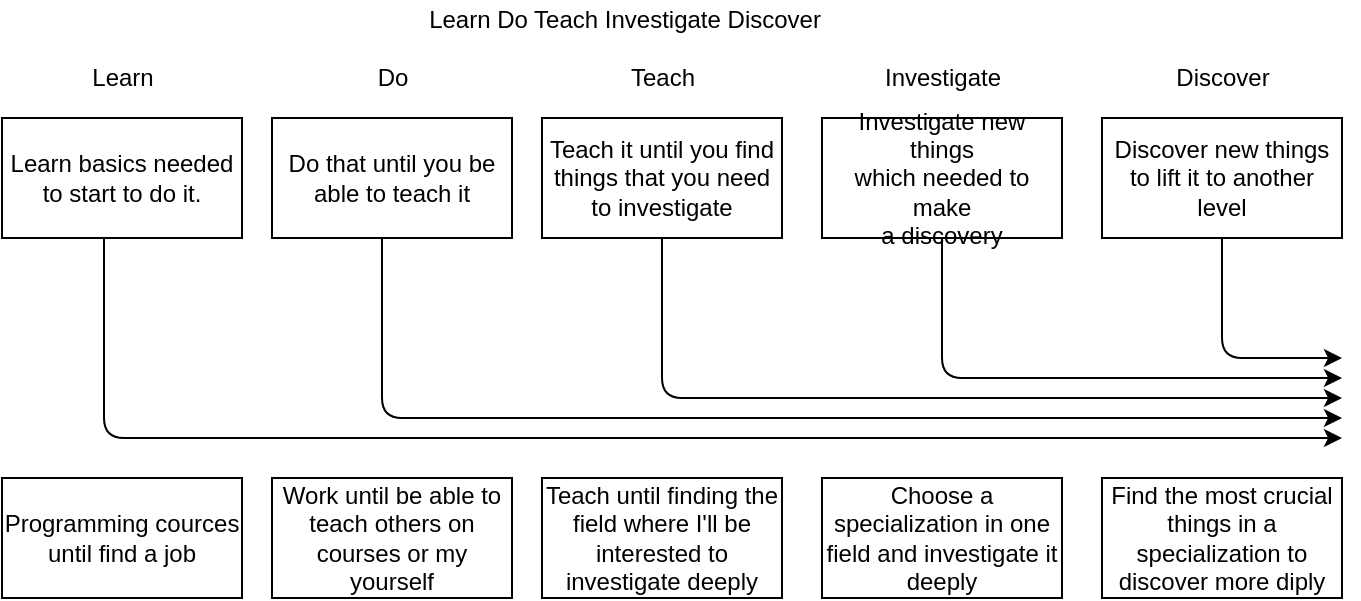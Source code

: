 <mxfile version="12.9.5" type="github">
  <diagram id="AWmAm8-LNHxIUhdHW9r_" name="Page-1">
    <mxGraphModel dx="865" dy="479" grid="1" gridSize="10" guides="1" tooltips="1" connect="1" arrows="1" fold="1" page="1" pageScale="1" pageWidth="850" pageHeight="1100" math="0" shadow="0">
      <root>
        <mxCell id="0" />
        <mxCell id="1" parent="0" />
        <mxCell id="ErbidwWF0pk0ownhwt76-1" value="Learn Do Teach Investigate Discover " style="text;html=1;align=center;verticalAlign=middle;resizable=0;points=[];autosize=1;" vertex="1" parent="1">
          <mxGeometry x="236" y="141" width="210" height="20" as="geometry" />
        </mxCell>
        <mxCell id="ErbidwWF0pk0ownhwt76-2" value="Learn basics needed to start to do it. " style="rounded=0;whiteSpace=wrap;html=1;" vertex="1" parent="1">
          <mxGeometry x="30" y="200" width="120" height="60" as="geometry" />
        </mxCell>
        <mxCell id="ErbidwWF0pk0ownhwt76-3" value="Do that until you be able to teach it" style="rounded=0;whiteSpace=wrap;html=1;" vertex="1" parent="1">
          <mxGeometry x="165" y="200" width="120" height="60" as="geometry" />
        </mxCell>
        <mxCell id="ErbidwWF0pk0ownhwt76-4" value="Teach it until you find things that you need to investigate" style="rounded=0;whiteSpace=wrap;html=1;" vertex="1" parent="1">
          <mxGeometry x="300" y="200" width="120" height="60" as="geometry" />
        </mxCell>
        <mxCell id="ErbidwWF0pk0ownhwt76-5" value="&lt;div&gt;Investigate new things&lt;/div&gt;&lt;div&gt;which needed to make&lt;/div&gt;&lt;div&gt;a discovery&lt;br&gt;&lt;/div&gt;" style="rounded=0;whiteSpace=wrap;html=1;" vertex="1" parent="1">
          <mxGeometry x="440" y="200" width="120" height="60" as="geometry" />
        </mxCell>
        <mxCell id="ErbidwWF0pk0ownhwt76-6" value="Discover new things to lift it to another level" style="rounded=0;whiteSpace=wrap;html=1;" vertex="1" parent="1">
          <mxGeometry x="580" y="200" width="120" height="60" as="geometry" />
        </mxCell>
        <mxCell id="ErbidwWF0pk0ownhwt76-7" value="Learn" style="text;html=1;align=center;verticalAlign=middle;resizable=0;points=[];autosize=1;" vertex="1" parent="1">
          <mxGeometry x="65" y="170" width="50" height="20" as="geometry" />
        </mxCell>
        <mxCell id="ErbidwWF0pk0ownhwt76-8" value="Do" style="text;html=1;align=center;verticalAlign=middle;resizable=0;points=[];autosize=1;" vertex="1" parent="1">
          <mxGeometry x="210" y="170" width="30" height="20" as="geometry" />
        </mxCell>
        <mxCell id="ErbidwWF0pk0ownhwt76-9" value="Teach" style="text;html=1;align=center;verticalAlign=middle;resizable=0;points=[];autosize=1;" vertex="1" parent="1">
          <mxGeometry x="335" y="170" width="50" height="20" as="geometry" />
        </mxCell>
        <mxCell id="ErbidwWF0pk0ownhwt76-10" value="Investigate" style="text;html=1;align=center;verticalAlign=middle;resizable=0;points=[];autosize=1;" vertex="1" parent="1">
          <mxGeometry x="465" y="170" width="70" height="20" as="geometry" />
        </mxCell>
        <mxCell id="ErbidwWF0pk0ownhwt76-11" value="Discover" style="text;html=1;align=center;verticalAlign=middle;resizable=0;points=[];autosize=1;" vertex="1" parent="1">
          <mxGeometry x="610" y="170" width="60" height="20" as="geometry" />
        </mxCell>
        <mxCell id="ErbidwWF0pk0ownhwt76-14" value="" style="endArrow=classic;html=1;" edge="1" parent="1">
          <mxGeometry width="50" height="50" relative="1" as="geometry">
            <mxPoint x="81" y="260" as="sourcePoint" />
            <mxPoint x="700" y="360" as="targetPoint" />
            <Array as="points">
              <mxPoint x="81" y="360" />
            </Array>
          </mxGeometry>
        </mxCell>
        <mxCell id="ErbidwWF0pk0ownhwt76-15" value="" style="endArrow=classic;html=1;" edge="1" parent="1">
          <mxGeometry width="50" height="50" relative="1" as="geometry">
            <mxPoint x="220.0" y="260" as="sourcePoint" />
            <mxPoint x="700" y="350" as="targetPoint" />
            <Array as="points">
              <mxPoint x="220" y="350" />
            </Array>
          </mxGeometry>
        </mxCell>
        <mxCell id="ErbidwWF0pk0ownhwt76-16" value="" style="endArrow=classic;html=1;" edge="1" parent="1">
          <mxGeometry width="50" height="50" relative="1" as="geometry">
            <mxPoint x="360" y="260" as="sourcePoint" />
            <mxPoint x="700" y="340" as="targetPoint" />
            <Array as="points">
              <mxPoint x="360" y="340" />
            </Array>
          </mxGeometry>
        </mxCell>
        <mxCell id="ErbidwWF0pk0ownhwt76-17" value="" style="endArrow=classic;html=1;" edge="1" parent="1">
          <mxGeometry width="50" height="50" relative="1" as="geometry">
            <mxPoint x="500" y="260" as="sourcePoint" />
            <mxPoint x="700" y="330" as="targetPoint" />
            <Array as="points">
              <mxPoint x="500" y="330" />
              <mxPoint x="670" y="330" />
            </Array>
          </mxGeometry>
        </mxCell>
        <mxCell id="ErbidwWF0pk0ownhwt76-18" value="" style="endArrow=classic;html=1;" edge="1" parent="1">
          <mxGeometry width="50" height="50" relative="1" as="geometry">
            <mxPoint x="640" y="260" as="sourcePoint" />
            <mxPoint x="700" y="320" as="targetPoint" />
            <Array as="points">
              <mxPoint x="640" y="320" />
            </Array>
          </mxGeometry>
        </mxCell>
        <mxCell id="ErbidwWF0pk0ownhwt76-19" value="Programming cources until find a job" style="rounded=0;whiteSpace=wrap;html=1;" vertex="1" parent="1">
          <mxGeometry x="30" y="380" width="120" height="60" as="geometry" />
        </mxCell>
        <mxCell id="ErbidwWF0pk0ownhwt76-20" value="Work until be able to teach others on courses or my yourself" style="rounded=0;whiteSpace=wrap;html=1;" vertex="1" parent="1">
          <mxGeometry x="165" y="380" width="120" height="60" as="geometry" />
        </mxCell>
        <mxCell id="ErbidwWF0pk0ownhwt76-21" value="Teach until finding the field where I&#39;ll be interested to investigate deeply" style="rounded=0;whiteSpace=wrap;html=1;" vertex="1" parent="1">
          <mxGeometry x="300" y="380" width="120" height="60" as="geometry" />
        </mxCell>
        <mxCell id="ErbidwWF0pk0ownhwt76-22" value="Choose a specialization in one field and investigate it deeply" style="rounded=0;whiteSpace=wrap;html=1;" vertex="1" parent="1">
          <mxGeometry x="440" y="380" width="120" height="60" as="geometry" />
        </mxCell>
        <mxCell id="ErbidwWF0pk0ownhwt76-23" value="Find the most crucial things in a specialization to discover more diply" style="rounded=0;whiteSpace=wrap;html=1;" vertex="1" parent="1">
          <mxGeometry x="580" y="380" width="120" height="60" as="geometry" />
        </mxCell>
      </root>
    </mxGraphModel>
  </diagram>
</mxfile>
